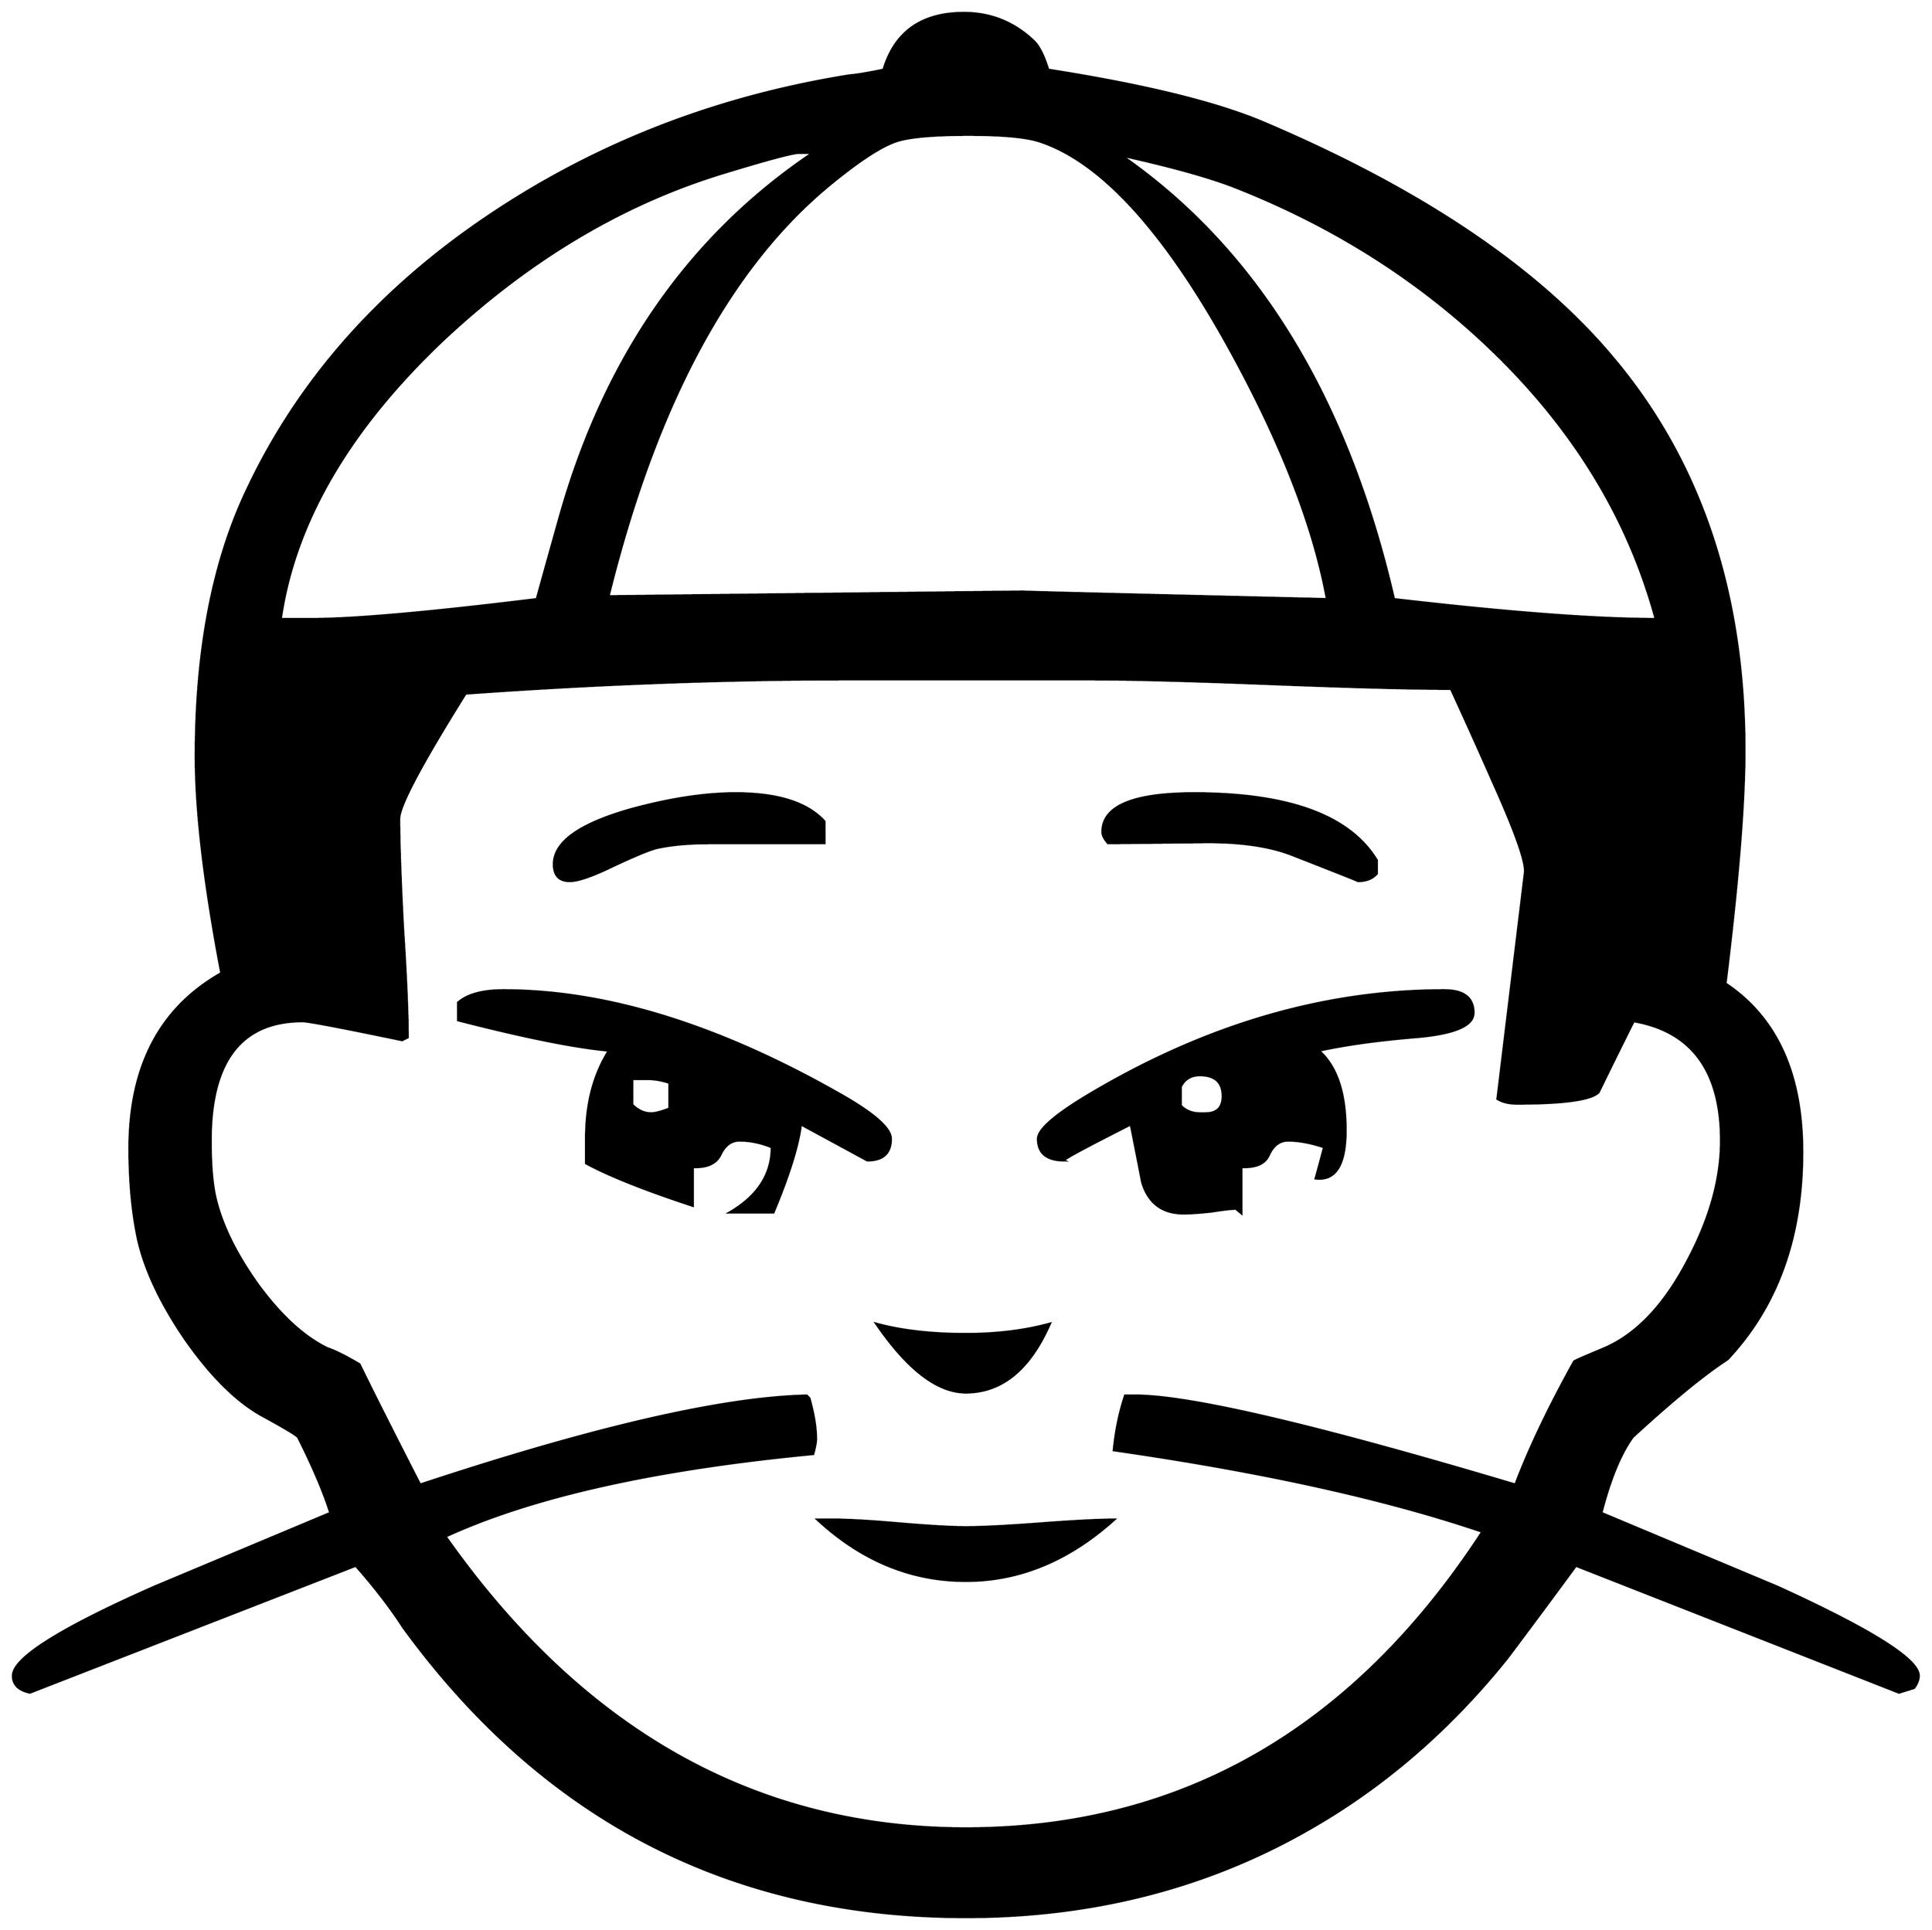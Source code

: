 


\begin{tikzpicture}[y=0.80pt, x=0.80pt, yscale=-1.0, xscale=1.0, inner sep=0pt, outer sep=0pt]
\begin{scope}[shift={(100.0,1701.0)},nonzero rule]
  \path[draw=.,fill=.,line width=1.600pt] (2030.0,173.0) .. controls
    (2030.0,177.0) and (2028.333,181.333) .. (2025.0,186.0) --
    (2009.0,191.0) -- (1668.0,57.0) .. controls (1644.0,89.667)
    and (1620.0,122.0) .. (1596.0,154.0) .. controls
    (1536.667,228.0) and (1468.667,287.333) .. (1392.0,332.0) ..
    controls (1282.667,396.0) and (1160.0,428.0) .. (1024.0,428.0)
    .. controls (776.667,428.0) and (578.667,326.0) .. (430.0,122.0)
    .. controls (416.667,101.333) and (400.0,79.667) .. (380.0,57.0)
    -- (36.0,191.0) .. controls (24.0,188.333) and (18.0,182.333) ..
    (18.0,173.0) .. controls (18.0,154.333) and (67.667,123.0) ..
    (167.0,79.0) .. controls (229.0,53.0) and (291.0,27.0) ..
    (353.0,1.0) .. controls (346.333,-20.333) and (335.0,-47.0) ..
    (319.0,-79.0) .. controls (316.333,-81.667) and (304.667,-88.667) ..
    (284.0,-100.0) .. controls (256.0,-114.667) and (228.0,-142.0)
    .. (200.0,-182.0) .. controls (174.0,-220.0) and
    (157.333,-255.333) .. (150.0,-288.0) .. controls (144.0,-316.0)
    and (141.0,-348.0) .. (141.0,-384.0) .. controls
    (141.0,-470.667) and (173.333,-532.333) .. (238.0,-569.0) ..
    controls (220.0,-663.0) and (211.0,-739.333) .. (211.0,-798.0)
    .. controls (211.0,-908.667) and (228.667,-1001.667) ..
    (264.0,-1077.0) .. controls (319.333,-1195.667) and
    (407.333,-1294.667) .. (528.0,-1374.0) .. controls
    (639.333,-1447.333) and (763.667,-1495.0) .. (901.0,-1517.0) ..
    controls (909.0,-1517.667) and (921.0,-1519.667) ..
    (937.0,-1523.0) .. controls (949.0,-1563.0) and
    (977.333,-1583.0) .. (1022.0,-1583.0) .. controls
    (1050.0,-1583.0) and (1074.333,-1573.333) .. (1095.0,-1554.0) ..
    controls (1101.0,-1548.667) and (1106.333,-1538.333) ..
    (1111.0,-1523.0) .. controls (1213.0,-1507.0) and
    (1289.0,-1488.333) .. (1339.0,-1467.0) .. controls
    (1505.0,-1396.333) and (1627.667,-1313.667) .. (1707.0,-1219.0) ..
    controls (1799.667,-1109.0) and (1846.0,-970.667) ..
    (1846.0,-804.0) .. controls (1846.0,-748.0) and
    (1839.333,-666.0) .. (1826.0,-558.0) .. controls
    (1880.0,-522.0) and (1907.0,-462.667) .. (1907.0,-380.0) ..
    controls (1907.0,-290.0) and (1880.667,-217.0) ..
    (1828.0,-161.0) .. controls (1803.333,-145.0) and
    (1770.0,-117.667) .. (1728.0,-79.0) .. controls (1715.333,-61.667)
    and (1704.333,-35.0) .. (1695.0,1.0) .. controls (1757.0,27.0)
    and (1819.0,53.0) .. (1881.0,79.0) .. controls
    (1980.333,124.333) and (2030.0,155.667) .. (2030.0,173.0) --
    cycle(1752.0,-943.0) .. controls (1724.0,-1046.333) and
    (1668.333,-1139.0) .. (1585.0,-1221.0) .. controls
    (1507.667,-1297.0) and (1416.0,-1356.0) .. (1310.0,-1398.0) ..
    controls (1283.333,-1408.667) and (1243.0,-1420.0) ..
    (1189.0,-1432.0) .. controls (1331.0,-1333.333) and
    (1426.667,-1177.333) .. (1476.0,-964.0) .. controls
    (1596.667,-950.0) and (1688.667,-943.0) .. (1752.0,-943.0) --
    cycle(1405.0,-964.0) .. controls (1390.333,-1044.0) and
    (1354.0,-1135.667) .. (1296.0,-1239.0) .. controls
    (1229.333,-1357.0) and (1164.667,-1426.333) .. (1102.0,-1447.0) ..
    controls (1088.0,-1451.667) and (1063.0,-1454.0) ..
    (1027.0,-1454.0) .. controls (989.0,-1454.0) and
    (963.333,-1451.667) .. (950.0,-1447.0) .. controls
    (934.667,-1441.667) and (913.0,-1427.667) .. (885.0,-1405.0) ..
    controls (777.0,-1318.333) and (697.667,-1172.333) ..
    (647.0,-967.0) -- (1085.0,-972.0) .. controls
    (1073.0,-972.0) and (1179.667,-969.333) .. (1405.0,-964.0) --
    cycle(862.0,-1435.0) -- (848.0,-1435.0) .. controls
    (841.333,-1435.0) and (814.0,-1427.667) .. (766.0,-1413.0) ..
    controls (660.0,-1380.333) and (561.667,-1321.333) ..
    (471.0,-1236.0) .. controls (372.333,-1142.0) and
    (315.667,-1044.333) .. (301.0,-943.0) -- (334.0,-943.0) ..
    controls (378.0,-943.0) and (457.0,-950.0) .. (571.0,-964.0)
    .. controls (576.333,-983.333) and (584.333,-1012.0) ..
    (595.0,-1050.0) .. controls (642.333,-1218.667) and
    (731.333,-1347.0) .. (862.0,-1435.0) -- cycle(1821.0,-392.0)
    .. controls (1821.0,-465.333) and (1790.333,-507.333) ..
    (1729.0,-518.0) .. controls (1716.333,-492.667) and
    (1704.0,-467.667) .. (1692.0,-443.0) .. controls
    (1684.0,-435.0) and (1655.333,-431.0) .. (1606.0,-431.0) ..
    controls (1597.333,-431.0) and (1590.333,-432.667) ..
    (1585.0,-436.0) -- (1614.0,-675.0) .. controls
    (1615.333,-685.667) and (1604.333,-717.0) .. (1581.0,-769.0) ..
    controls (1566.333,-802.333) and (1551.333,-835.667) ..
    (1536.0,-869.0) .. controls (1494.0,-869.0) and
    (1430.667,-870.667) .. (1346.0,-874.0) .. controls
    (1261.333,-877.333) and (1197.667,-879.0) .. (1155.0,-879.0) --
    (899.0,-879.0) .. controls (769.0,-879.0) and (634.667,-874.0)
    .. (496.0,-864.0) .. controls (449.333,-789.333) and
    (426.0,-745.333) .. (426.0,-732.0) .. controls (426.0,-706.667)
    and (427.333,-668.333) .. (430.0,-617.0) .. controls
    (433.333,-565.667) and (435.0,-527.0) .. (435.0,-501.0) --
    (429.0,-498.0) .. controls (365.0,-511.333) and (330.0,-518.0)
    .. (324.0,-518.0) .. controls (259.333,-518.0) and
    (227.0,-476.0) .. (227.0,-392.0) .. controls (227.0,-366.667)
    and (228.667,-346.667) .. (232.0,-332.0) .. controls
    (238.667,-303.333) and (253.667,-272.667) .. (277.0,-240.0) ..
    controls (301.0,-207.333) and (325.333,-185.0) .. (350.0,-173.0)
    .. controls (358.0,-170.333) and (369.333,-164.667) ..
    (384.0,-156.0) .. controls (400.667,-122.0) and (422.0,-79.667)
    .. (448.0,-29.0) .. controls (631.333,-89.667) and
    (767.333,-121.0) .. (856.0,-123.0) -- (859.0,-120.0) ..
    controls (863.667,-103.333) and (866.0,-89.0) .. (866.0,-77.0)
    .. controls (866.0,-73.667) and (865.0,-68.333) .. (863.0,-61.0)
    .. controls (695.667,-45.0) and (566.333,-16.0) .. (475.0,26.0)
    .. controls (619.667,231.333) and (802.667,334.0) ..
    (1024.0,334.0) .. controls (1251.333,334.0) and (1433.0,229.667)
    .. (1569.0,21.0) .. controls (1467.0,-13.667) and
    (1337.333,-42.333) .. (1180.0,-65.0) .. controls (1182.0,-85.667)
    and (1186.0,-105.0) .. (1192.0,-123.0) -- (1203.0,-123.0) ..
    controls (1260.333,-123.0) and (1394.0,-91.667) ..
    (1604.0,-29.0) .. controls (1618.667,-67.667) and
    (1639.333,-111.0) .. (1666.0,-159.0) .. controls
    (1666.667,-159.667) and (1677.333,-164.333) .. (1698.0,-173.0) ..
    controls (1732.0,-187.667) and (1761.333,-218.667) ..
    (1786.0,-266.0) .. controls (1809.333,-310.0) and
    (1821.0,-352.0) .. (1821.0,-392.0) -- cycle(1458.0,-674.0)
    .. controls (1453.333,-668.667) and (1446.667,-666.0) ..
    (1438.0,-666.0) .. controls (1438.667,-666.0) and
    (1416.0,-675.0) .. (1370.0,-693.0) .. controls
    (1345.333,-703.0) and (1313.0,-707.667) .. (1273.0,-707.0) ..
    controls (1210.333,-706.333) and (1177.333,-706.0) ..
    (1174.0,-706.0) .. controls (1170.0,-710.667) and
    (1168.0,-714.667) .. (1168.0,-718.0) .. controls
    (1168.0,-745.333) and (1200.333,-759.0) .. (1265.0,-759.0) ..
    controls (1365.0,-759.0) and (1429.333,-735.333) ..
    (1458.0,-688.0) -- (1458.0,-674.0) -- cycle(1560.0,-527.0)
    .. controls (1560.0,-513.0) and (1539.0,-504.333) ..
    (1497.0,-501.0) .. controls (1457.667,-497.667) and
    (1424.333,-493.0) .. (1397.0,-487.0) .. controls
    (1415.667,-470.333) and (1425.0,-442.333) .. (1425.0,-403.0) ..
    controls (1425.0,-366.333) and (1414.333,-349.333) ..
    (1393.0,-352.0) .. controls (1393.667,-354.0) and
    (1396.667,-365.0) .. (1402.0,-385.0) .. controls
    (1388.0,-389.667) and (1375.333,-392.0) .. (1364.0,-392.0) ..
    controls (1355.333,-392.0) and (1348.667,-387.0) ..
    (1344.0,-377.0) .. controls (1340.0,-367.667) and
    (1330.333,-363.333) .. (1315.0,-364.0) -- (1315.0,-315.0) --
    (1309.0,-320.0) .. controls (1304.333,-320.0) and
    (1295.667,-319.0) .. (1283.0,-317.0) .. controls
    (1270.333,-315.667) and (1260.667,-315.0) .. (1254.0,-315.0) ..
    controls (1231.333,-315.0) and (1216.667,-326.0) ..
    (1210.0,-348.0) .. controls (1206.0,-368.667) and
    (1202.0,-389.0) .. (1198.0,-409.0) .. controls
    (1148.0,-383.667) and (1124.667,-371.0) .. (1128.0,-371.0) ..
    controls (1109.333,-371.0) and (1100.0,-378.667) ..
    (1100.0,-394.0) .. controls (1100.0,-403.333) and
    (1116.333,-418.0) .. (1149.0,-438.0) .. controls
    (1273.667,-513.333) and (1400.333,-551.0) .. (1529.0,-551.0) ..
    controls (1549.667,-551.0) and (1560.0,-543.0) ..
    (1560.0,-527.0) -- cycle(875.0,-706.0) .. controls
    (875.0,-706.0) and (844.0,-706.0) .. (782.0,-706.0) --
    (753.0,-706.0) .. controls (731.667,-706.0) and (713.333,-704.333)
    .. (698.0,-701.0) .. controls (690.0,-699.0) and
    (674.667,-692.667) .. (652.0,-682.0) .. controls (630.0,-671.333)
    and (614.667,-666.0) .. (606.0,-666.0) .. controls
    (594.667,-666.0) and (589.0,-672.0) .. (589.0,-684.0) ..
    controls (589.0,-707.333) and (616.0,-726.667) .. (670.0,-742.0)
    .. controls (711.333,-753.333) and (748.333,-759.0) ..
    (781.0,-759.0) .. controls (825.667,-759.0) and (857.0,-749.0)
    .. (875.0,-729.0) -- (875.0,-706.0) -- cycle(1113.0,-199.0)
    .. controls (1091.667,-150.333) and (1062.0,-126.0) ..
    (1024.0,-126.0) .. controls (994.0,-126.0) and
    (962.333,-150.333) .. (929.0,-199.0) .. controls (955.667,-191.667)
    and (987.333,-188.0) .. (1024.0,-188.0) .. controls
    (1056.667,-188.0) and (1086.333,-191.667) .. (1113.0,-199.0) --
    cycle(945.0,-394.0) .. controls (945.0,-378.667) and
    (936.667,-371.0) .. (920.0,-371.0) .. controls (920.0,-371.0)
    and (896.667,-383.667) .. (850.0,-409.0) .. controls
    (847.333,-387.0) and (837.667,-356.0) .. (821.0,-316.0) --
    (774.0,-316.0) .. controls (804.0,-333.333) and (819.0,-356.333)
    .. (819.0,-385.0) .. controls (807.667,-389.667) and
    (796.333,-392.0) .. (785.0,-392.0) .. controls (776.333,-392.0)
    and (769.667,-387.0) .. (765.0,-377.0) .. controls
    (760.333,-367.667) and (750.667,-363.333) .. (736.0,-364.0) --
    (736.0,-323.0) .. controls (685.333,-339.667) and (647.667,-354.667)
    .. (623.0,-368.0) -- (623.0,-395.0) .. controls
    (623.0,-431.0) and (631.0,-461.667) .. (647.0,-487.0) ..
    controls (611.0,-490.333) and (558.0,-501.0) .. (488.0,-519.0)
    -- (488.0,-538.0) .. controls (498.0,-546.667) and
    (514.0,-551.0) .. (536.0,-551.0) .. controls (644.0,-551.0)
    and (762.0,-514.667) .. (890.0,-442.0) .. controls
    (926.667,-421.333) and (945.0,-405.333) .. (945.0,-394.0) --
    cycle(1181.0,8.0) .. controls (1133.0,51.333) and
    (1080.667,73.0) .. (1024.0,73.0) .. controls (966.0,73.0) and
    (913.667,51.333) .. (867.0,8.0) -- (885.0,8.0) .. controls
    (900.333,8.0) and (923.333,9.333) .. (954.0,12.0) .. controls
    (985.333,14.667) and (1008.667,16.0) .. (1024.0,16.0) .. controls
    (1041.333,16.0) and (1067.667,14.667) .. (1103.0,12.0) .. controls
    (1138.333,9.333) and (1164.333,8.0) .. (1181.0,8.0) --
    cycle(1295.0,-439.0) .. controls (1295.0,-453.667) and
    (1287.0,-461.0) .. (1271.0,-461.0) .. controls
    (1261.667,-461.0) and (1255.0,-457.0) .. (1251.0,-449.0) --
    (1251.0,-429.0) .. controls (1256.333,-423.667) and
    (1263.0,-421.0) .. (1271.0,-421.0) -- (1277.0,-421.0) ..
    controls (1289.0,-421.0) and (1295.0,-427.0) ..
    (1295.0,-439.0) -- cycle(711.0,-426.0) -- (711.0,-453.0) ..
    controls (703.0,-455.667) and (695.333,-457.0) .. (688.0,-457.0)
    -- (672.0,-457.0) -- (672.0,-430.0) .. controls
    (678.0,-424.0) and (684.667,-421.0) .. (692.0,-421.0) ..
    controls (696.0,-421.0) and (702.333,-422.667) .. (711.0,-426.0)
    -- cycle;
\end{scope}

\end{tikzpicture}

